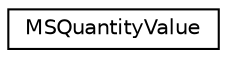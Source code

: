 digraph "Graphical Class Hierarchy"
{
  edge [fontname="Helvetica",fontsize="10",labelfontname="Helvetica",labelfontsize="10"];
  node [fontname="Helvetica",fontsize="10",shape=record];
  rankdir="LR";
  Node1 [label="MSQuantityValue",height=0.2,width=0.4,color="black", fillcolor="white", style="filled",URL="$struct_m_s_quantity_value.html",tooltip="MSQuantityValue. "];
}
